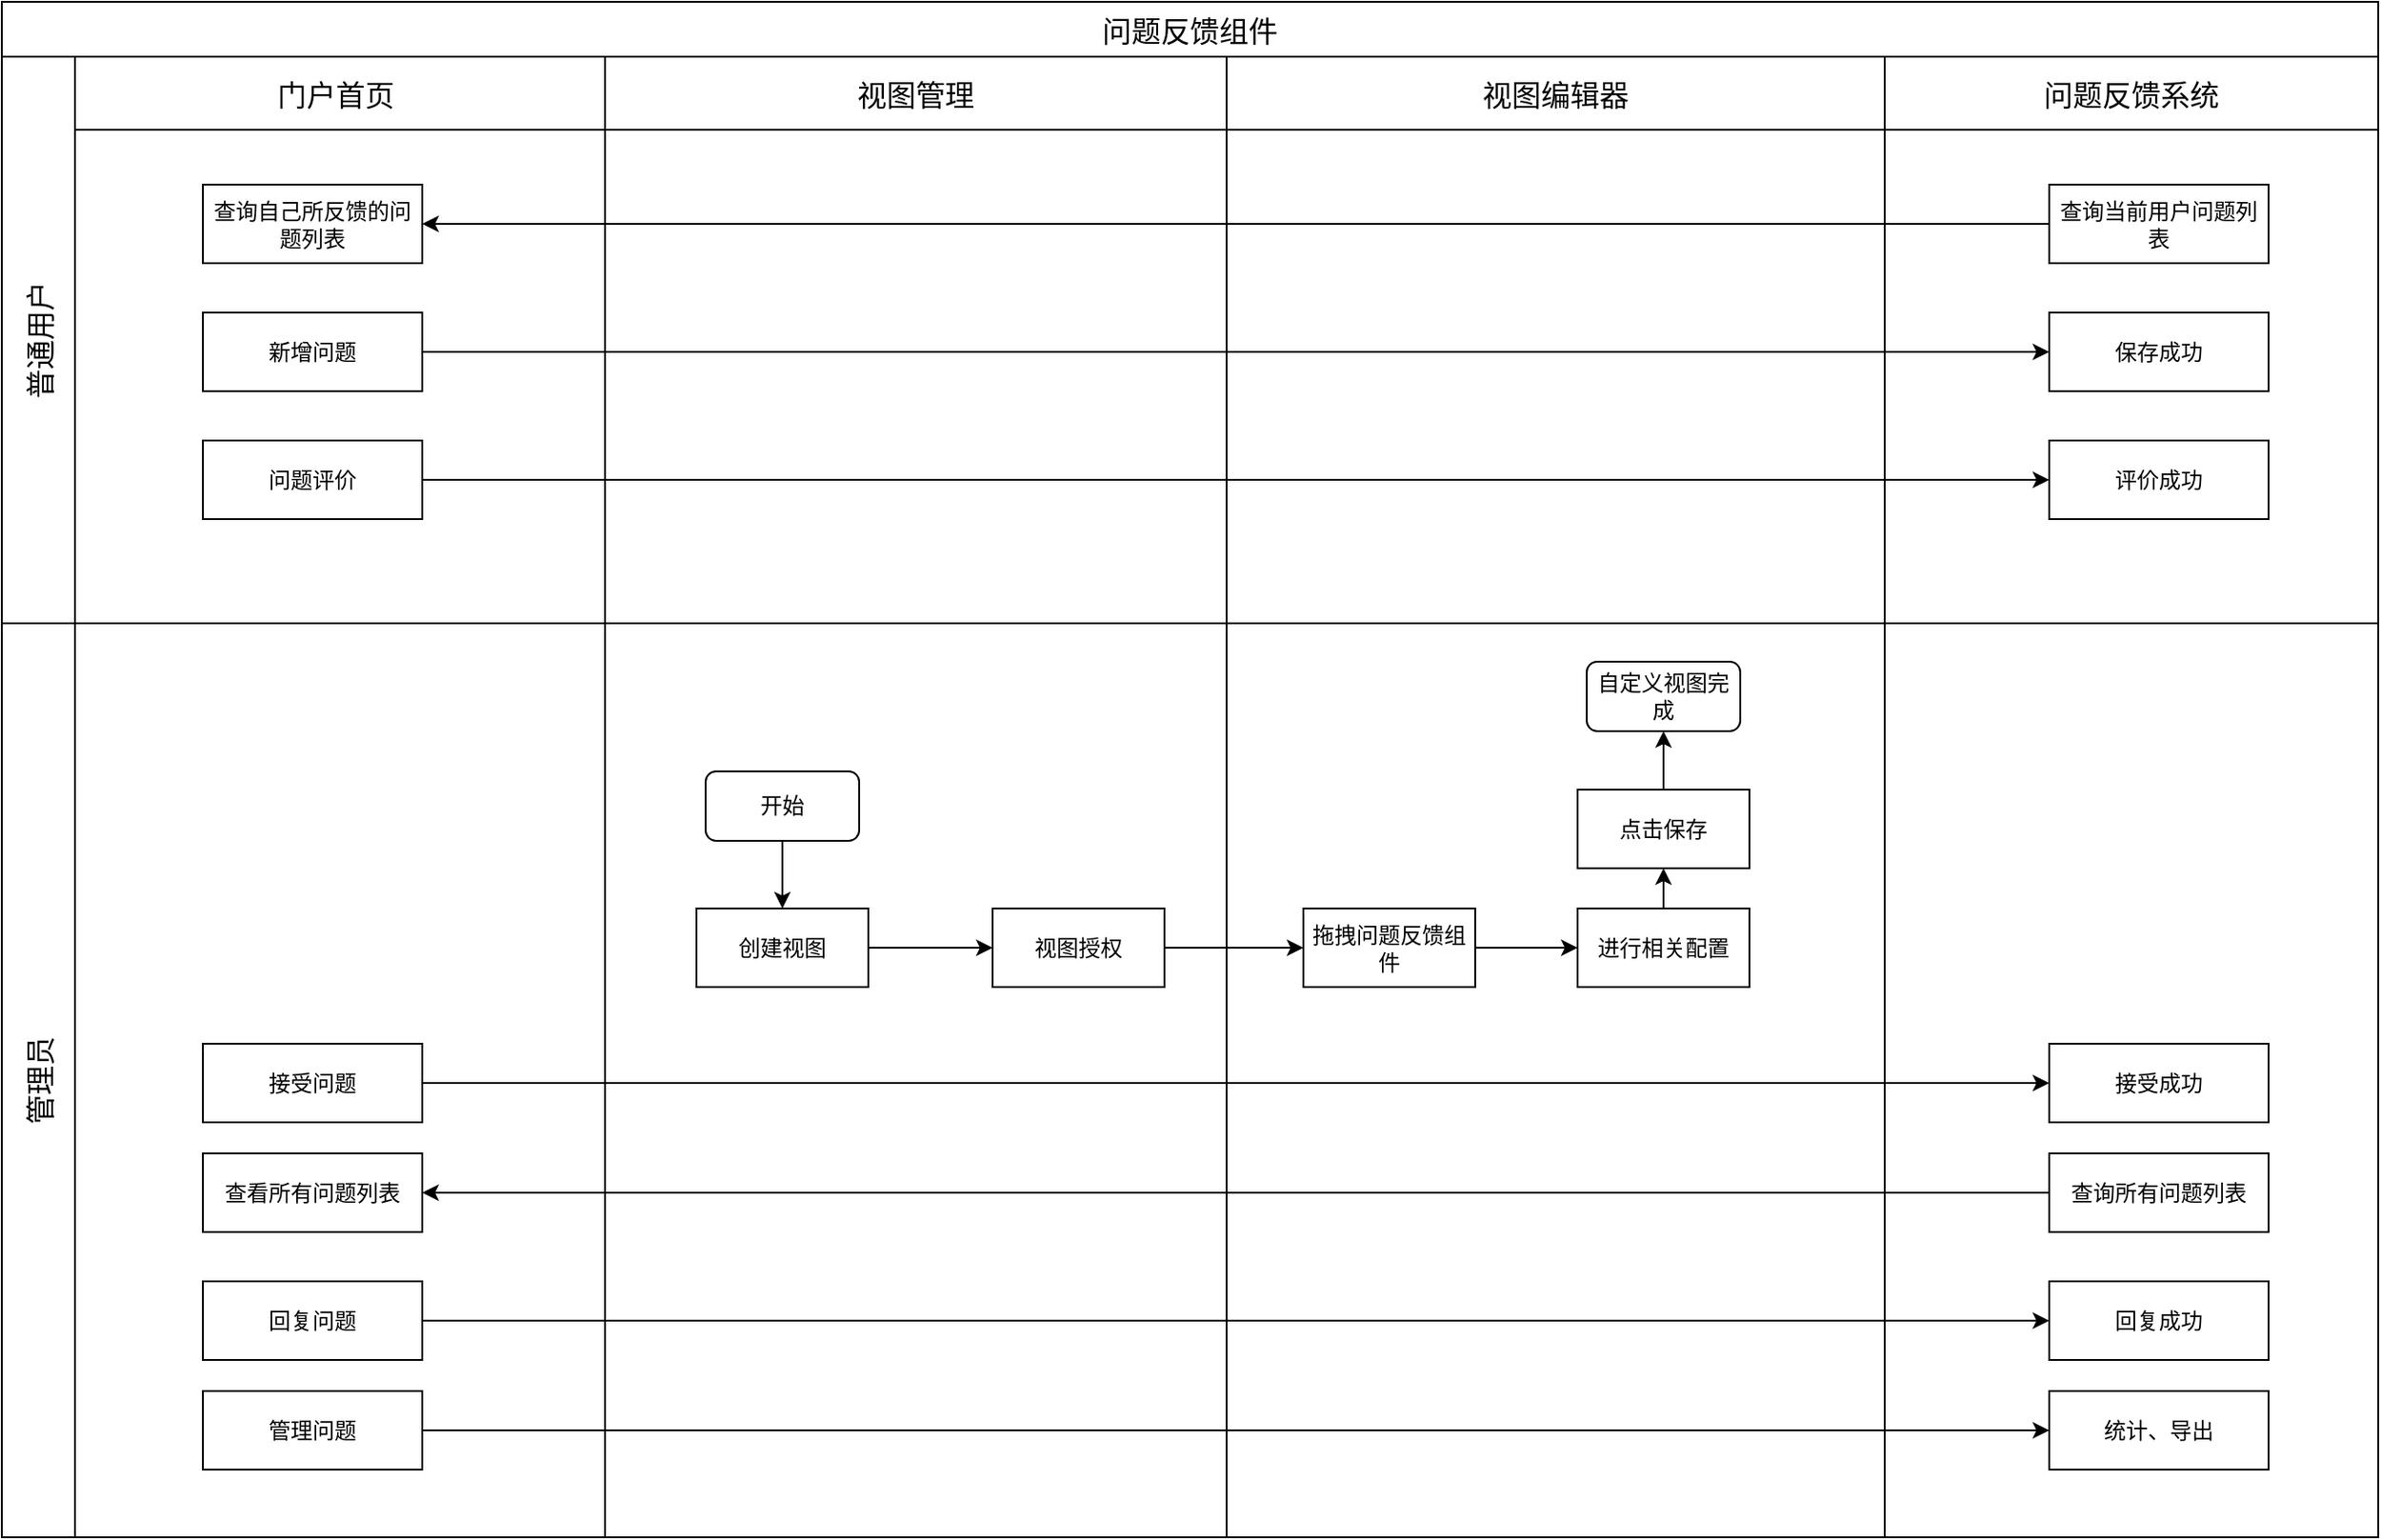 <mxfile version="26.1.1">
  <diagram name="第 1 页" id="0FoiJe2aPeVPfy-v3KyT">
    <mxGraphModel dx="3088" dy="786" grid="1" gridSize="10" guides="1" tooltips="1" connect="1" arrows="1" fold="1" page="1" pageScale="1" pageWidth="827" pageHeight="1169" math="0" shadow="0">
      <root>
        <mxCell id="0" />
        <mxCell id="1" parent="0" />
        <mxCell id="_8nwMoLsQrSlDSO3Y1a6-1" value="问题反馈组件" style="shape=table;childLayout=tableLayout;startSize=30;collapsible=0;recursiveResize=0;expand=0;fontSize=16;" parent="1" vertex="1">
          <mxGeometry x="-1410" y="50" width="1300" height="840" as="geometry" />
        </mxCell>
        <mxCell id="_8nwMoLsQrSlDSO3Y1a6-2" value="普通用户" style="shape=tableRow;horizontal=0;swimlaneHead=0;swimlaneBody=0;top=0;left=0;strokeColor=inherit;bottom=0;right=0;dropTarget=0;fontStyle=0;fillColor=none;points=[[0,0.5],[1,0.5]];portConstraint=eastwest;startSize=40;collapsible=0;recursiveResize=0;expand=0;fontSize=16;" parent="_8nwMoLsQrSlDSO3Y1a6-1" vertex="1">
          <mxGeometry y="30" width="1300" height="310" as="geometry" />
        </mxCell>
        <mxCell id="_8nwMoLsQrSlDSO3Y1a6-4" value="门户首页 " style="swimlane;swimlaneHead=0;swimlaneBody=0;fontStyle=0;strokeColor=inherit;connectable=0;fillColor=none;startSize=40;collapsible=0;recursiveResize=0;expand=0;fontSize=16;" parent="_8nwMoLsQrSlDSO3Y1a6-2" vertex="1">
          <mxGeometry x="40" width="290" height="310" as="geometry">
            <mxRectangle width="290" height="310" as="alternateBounds" />
          </mxGeometry>
        </mxCell>
        <mxCell id="_8nwMoLsQrSlDSO3Y1a6-48" value="查询自己所反馈的问题列表" style="rounded=0;whiteSpace=wrap;html=1;" parent="_8nwMoLsQrSlDSO3Y1a6-4" vertex="1">
          <mxGeometry x="70" y="70" width="120" height="43" as="geometry" />
        </mxCell>
        <mxCell id="_8nwMoLsQrSlDSO3Y1a6-51" value="新增问题" style="rounded=0;whiteSpace=wrap;html=1;" parent="_8nwMoLsQrSlDSO3Y1a6-4" vertex="1">
          <mxGeometry x="70" y="140" width="120" height="43" as="geometry" />
        </mxCell>
        <mxCell id="N2I8eROpAlOFwxKqmZqH-45" value="问题评价" style="rounded=0;whiteSpace=wrap;html=1;" vertex="1" parent="_8nwMoLsQrSlDSO3Y1a6-4">
          <mxGeometry x="70" y="210" width="120" height="43" as="geometry" />
        </mxCell>
        <mxCell id="_8nwMoLsQrSlDSO3Y1a6-17" value="视图管理" style="swimlane;swimlaneHead=0;swimlaneBody=0;fontStyle=0;strokeColor=inherit;connectable=0;fillColor=none;startSize=40;collapsible=0;recursiveResize=0;expand=0;fontSize=16;" parent="_8nwMoLsQrSlDSO3Y1a6-2" vertex="1">
          <mxGeometry x="330" width="340" height="310" as="geometry">
            <mxRectangle width="340" height="310" as="alternateBounds" />
          </mxGeometry>
        </mxCell>
        <mxCell id="_8nwMoLsQrSlDSO3Y1a6-14" value="视图编辑器" style="swimlane;swimlaneHead=0;swimlaneBody=0;fontStyle=0;strokeColor=inherit;connectable=0;fillColor=none;startSize=40;collapsible=0;recursiveResize=0;expand=0;fontSize=16;" parent="_8nwMoLsQrSlDSO3Y1a6-2" vertex="1">
          <mxGeometry x="670" width="360" height="310" as="geometry">
            <mxRectangle width="360" height="310" as="alternateBounds" />
          </mxGeometry>
        </mxCell>
        <mxCell id="_8nwMoLsQrSlDSO3Y1a6-5" value="问题反馈系统" style="swimlane;swimlaneHead=0;swimlaneBody=0;fontStyle=0;strokeColor=inherit;connectable=0;fillColor=none;startSize=40;collapsible=0;recursiveResize=0;expand=0;fontSize=16;" parent="_8nwMoLsQrSlDSO3Y1a6-2" vertex="1">
          <mxGeometry x="1030" width="270" height="310" as="geometry">
            <mxRectangle width="270" height="310" as="alternateBounds" />
          </mxGeometry>
        </mxCell>
        <mxCell id="_8nwMoLsQrSlDSO3Y1a6-49" value="查询当前用户问题列表" style="rounded=0;whiteSpace=wrap;html=1;" parent="_8nwMoLsQrSlDSO3Y1a6-5" vertex="1">
          <mxGeometry x="90" y="70" width="120" height="43" as="geometry" />
        </mxCell>
        <mxCell id="_8nwMoLsQrSlDSO3Y1a6-52" value="保存成功" style="rounded=0;whiteSpace=wrap;html=1;" parent="_8nwMoLsQrSlDSO3Y1a6-5" vertex="1">
          <mxGeometry x="90" y="140" width="120" height="43" as="geometry" />
        </mxCell>
        <mxCell id="N2I8eROpAlOFwxKqmZqH-46" value="评价成功" style="rounded=0;whiteSpace=wrap;html=1;" vertex="1" parent="_8nwMoLsQrSlDSO3Y1a6-5">
          <mxGeometry x="90" y="210" width="120" height="43" as="geometry" />
        </mxCell>
        <mxCell id="_8nwMoLsQrSlDSO3Y1a6-50" style="edgeStyle=orthogonalEdgeStyle;rounded=0;orthogonalLoop=1;jettySize=auto;html=1;entryX=1;entryY=0.5;entryDx=0;entryDy=0;" parent="_8nwMoLsQrSlDSO3Y1a6-2" source="_8nwMoLsQrSlDSO3Y1a6-49" target="_8nwMoLsQrSlDSO3Y1a6-48" edge="1">
          <mxGeometry relative="1" as="geometry" />
        </mxCell>
        <mxCell id="N2I8eROpAlOFwxKqmZqH-1" style="edgeStyle=orthogonalEdgeStyle;rounded=0;orthogonalLoop=1;jettySize=auto;html=1;entryX=0;entryY=0.5;entryDx=0;entryDy=0;" edge="1" parent="_8nwMoLsQrSlDSO3Y1a6-2" source="_8nwMoLsQrSlDSO3Y1a6-51" target="_8nwMoLsQrSlDSO3Y1a6-52">
          <mxGeometry relative="1" as="geometry" />
        </mxCell>
        <mxCell id="N2I8eROpAlOFwxKqmZqH-47" style="edgeStyle=orthogonalEdgeStyle;rounded=0;orthogonalLoop=1;jettySize=auto;html=1;entryX=0;entryY=0.5;entryDx=0;entryDy=0;" edge="1" parent="_8nwMoLsQrSlDSO3Y1a6-2" source="N2I8eROpAlOFwxKqmZqH-45" target="N2I8eROpAlOFwxKqmZqH-46">
          <mxGeometry relative="1" as="geometry" />
        </mxCell>
        <mxCell id="_8nwMoLsQrSlDSO3Y1a6-6" value="管理员" style="shape=tableRow;horizontal=0;swimlaneHead=0;swimlaneBody=0;top=0;left=0;strokeColor=inherit;bottom=0;right=0;dropTarget=0;fontStyle=0;fillColor=none;points=[[0,0.5],[1,0.5]];portConstraint=eastwest;startSize=40;collapsible=0;recursiveResize=0;expand=0;fontSize=16;" parent="_8nwMoLsQrSlDSO3Y1a6-1" vertex="1">
          <mxGeometry y="340" width="1300" height="500" as="geometry" />
        </mxCell>
        <mxCell id="_8nwMoLsQrSlDSO3Y1a6-8" value="" style="swimlane;swimlaneHead=0;swimlaneBody=0;fontStyle=0;connectable=0;strokeColor=inherit;fillColor=none;startSize=0;collapsible=0;recursiveResize=0;expand=0;fontSize=16;" parent="_8nwMoLsQrSlDSO3Y1a6-6" vertex="1">
          <mxGeometry x="40" width="290" height="500" as="geometry">
            <mxRectangle width="290" height="500" as="alternateBounds" />
          </mxGeometry>
        </mxCell>
        <mxCell id="_8nwMoLsQrSlDSO3Y1a6-18" style="swimlane;swimlaneHead=0;swimlaneBody=0;fontStyle=0;connectable=0;strokeColor=inherit;fillColor=none;startSize=0;collapsible=0;recursiveResize=0;expand=0;fontSize=16;" parent="_8nwMoLsQrSlDSO3Y1a6-6" vertex="1">
          <mxGeometry x="330" width="340" height="500" as="geometry">
            <mxRectangle width="340" height="500" as="alternateBounds" />
          </mxGeometry>
        </mxCell>
        <mxCell id="_8nwMoLsQrSlDSO3Y1a6-34" value="" style="group" parent="_8nwMoLsQrSlDSO3Y1a6-18" vertex="1" connectable="0">
          <mxGeometry x="50" y="21" width="576" height="178" as="geometry" />
        </mxCell>
        <mxCell id="_8nwMoLsQrSlDSO3Y1a6-26" value="自定义视图完成" style="rounded=1;whiteSpace=wrap;html=1;" parent="_8nwMoLsQrSlDSO3Y1a6-34" vertex="1">
          <mxGeometry x="487" width="84" height="38" as="geometry" />
        </mxCell>
        <mxCell id="_8nwMoLsQrSlDSO3Y1a6-21" value="创建视图" style="rounded=0;whiteSpace=wrap;html=1;" parent="_8nwMoLsQrSlDSO3Y1a6-34" vertex="1">
          <mxGeometry y="135" width="94" height="43" as="geometry" />
        </mxCell>
        <mxCell id="_8nwMoLsQrSlDSO3Y1a6-20" value="开始" style="rounded=1;whiteSpace=wrap;html=1;" parent="_8nwMoLsQrSlDSO3Y1a6-34" vertex="1">
          <mxGeometry x="5" y="60" width="84" height="38" as="geometry" />
        </mxCell>
        <mxCell id="_8nwMoLsQrSlDSO3Y1a6-22" value="视图授权" style="rounded=0;whiteSpace=wrap;html=1;" parent="_8nwMoLsQrSlDSO3Y1a6-34" vertex="1">
          <mxGeometry x="162" y="135" width="94" height="43" as="geometry" />
        </mxCell>
        <mxCell id="_8nwMoLsQrSlDSO3Y1a6-23" value="拖拽问题反馈组件" style="rounded=0;whiteSpace=wrap;html=1;" parent="_8nwMoLsQrSlDSO3Y1a6-34" vertex="1">
          <mxGeometry x="332" y="135" width="94" height="43" as="geometry" />
        </mxCell>
        <mxCell id="_8nwMoLsQrSlDSO3Y1a6-24" value="进行相关配置" style="rounded=0;whiteSpace=wrap;html=1;" parent="_8nwMoLsQrSlDSO3Y1a6-34" vertex="1">
          <mxGeometry x="482" y="135" width="94" height="43" as="geometry" />
        </mxCell>
        <mxCell id="_8nwMoLsQrSlDSO3Y1a6-27" value="点击保存" style="rounded=0;whiteSpace=wrap;html=1;" parent="_8nwMoLsQrSlDSO3Y1a6-34" vertex="1">
          <mxGeometry x="482" y="70" width="94" height="43" as="geometry" />
        </mxCell>
        <mxCell id="_8nwMoLsQrSlDSO3Y1a6-33" style="edgeStyle=orthogonalEdgeStyle;rounded=0;orthogonalLoop=1;jettySize=auto;html=1;entryX=0.5;entryY=0;entryDx=0;entryDy=0;" parent="_8nwMoLsQrSlDSO3Y1a6-34" source="_8nwMoLsQrSlDSO3Y1a6-20" target="_8nwMoLsQrSlDSO3Y1a6-21" edge="1">
          <mxGeometry relative="1" as="geometry" />
        </mxCell>
        <mxCell id="_8nwMoLsQrSlDSO3Y1a6-32" style="edgeStyle=orthogonalEdgeStyle;rounded=0;orthogonalLoop=1;jettySize=auto;html=1;entryX=0;entryY=0.5;entryDx=0;entryDy=0;" parent="_8nwMoLsQrSlDSO3Y1a6-34" source="_8nwMoLsQrSlDSO3Y1a6-21" target="_8nwMoLsQrSlDSO3Y1a6-22" edge="1">
          <mxGeometry relative="1" as="geometry" />
        </mxCell>
        <mxCell id="_8nwMoLsQrSlDSO3Y1a6-31" style="edgeStyle=orthogonalEdgeStyle;rounded=0;orthogonalLoop=1;jettySize=auto;html=1;entryX=0;entryY=0.5;entryDx=0;entryDy=0;" parent="_8nwMoLsQrSlDSO3Y1a6-34" source="_8nwMoLsQrSlDSO3Y1a6-22" target="_8nwMoLsQrSlDSO3Y1a6-23" edge="1">
          <mxGeometry relative="1" as="geometry" />
        </mxCell>
        <mxCell id="_8nwMoLsQrSlDSO3Y1a6-30" style="edgeStyle=orthogonalEdgeStyle;rounded=0;orthogonalLoop=1;jettySize=auto;html=1;entryX=0;entryY=0.5;entryDx=0;entryDy=0;" parent="_8nwMoLsQrSlDSO3Y1a6-34" source="_8nwMoLsQrSlDSO3Y1a6-23" target="_8nwMoLsQrSlDSO3Y1a6-24" edge="1">
          <mxGeometry relative="1" as="geometry" />
        </mxCell>
        <mxCell id="_8nwMoLsQrSlDSO3Y1a6-28" value="" style="edgeStyle=orthogonalEdgeStyle;rounded=0;orthogonalLoop=1;jettySize=auto;html=1;" parent="_8nwMoLsQrSlDSO3Y1a6-34" source="_8nwMoLsQrSlDSO3Y1a6-27" target="_8nwMoLsQrSlDSO3Y1a6-26" edge="1">
          <mxGeometry relative="1" as="geometry" />
        </mxCell>
        <mxCell id="_8nwMoLsQrSlDSO3Y1a6-29" style="edgeStyle=orthogonalEdgeStyle;rounded=0;orthogonalLoop=1;jettySize=auto;html=1;entryX=0.5;entryY=1;entryDx=0;entryDy=0;" parent="_8nwMoLsQrSlDSO3Y1a6-34" source="_8nwMoLsQrSlDSO3Y1a6-24" target="_8nwMoLsQrSlDSO3Y1a6-27" edge="1">
          <mxGeometry relative="1" as="geometry" />
        </mxCell>
        <mxCell id="_8nwMoLsQrSlDSO3Y1a6-15" style="swimlane;swimlaneHead=0;swimlaneBody=0;fontStyle=0;connectable=0;strokeColor=inherit;fillColor=none;startSize=0;collapsible=0;recursiveResize=0;expand=0;fontSize=16;" parent="_8nwMoLsQrSlDSO3Y1a6-6" vertex="1">
          <mxGeometry x="670" width="360" height="500" as="geometry">
            <mxRectangle width="360" height="500" as="alternateBounds" />
          </mxGeometry>
        </mxCell>
        <mxCell id="_8nwMoLsQrSlDSO3Y1a6-9" value="" style="swimlane;swimlaneHead=0;swimlaneBody=0;fontStyle=0;connectable=0;strokeColor=inherit;fillColor=none;startSize=0;collapsible=0;recursiveResize=0;expand=0;fontSize=16;" parent="_8nwMoLsQrSlDSO3Y1a6-6" vertex="1">
          <mxGeometry x="1030" width="270" height="500" as="geometry">
            <mxRectangle width="270" height="500" as="alternateBounds" />
          </mxGeometry>
        </mxCell>
        <mxCell id="_8nwMoLsQrSlDSO3Y1a6-35" value="查看所有问题列表" style="rounded=0;whiteSpace=wrap;html=1;" parent="_8nwMoLsQrSlDSO3Y1a6-9" vertex="1">
          <mxGeometry x="-920" y="290" width="120" height="43" as="geometry" />
        </mxCell>
        <mxCell id="_8nwMoLsQrSlDSO3Y1a6-37" value="回复问题" style="rounded=0;whiteSpace=wrap;html=1;" parent="_8nwMoLsQrSlDSO3Y1a6-9" vertex="1">
          <mxGeometry x="-920" y="360" width="120" height="43" as="geometry" />
        </mxCell>
        <mxCell id="_8nwMoLsQrSlDSO3Y1a6-39" value="管理问题" style="rounded=0;whiteSpace=wrap;html=1;" parent="_8nwMoLsQrSlDSO3Y1a6-9" vertex="1">
          <mxGeometry x="-920" y="420" width="120" height="43" as="geometry" />
        </mxCell>
        <mxCell id="_8nwMoLsQrSlDSO3Y1a6-44" value="接受问题" style="rounded=0;whiteSpace=wrap;html=1;" parent="_8nwMoLsQrSlDSO3Y1a6-9" vertex="1">
          <mxGeometry x="-920" y="230" width="120" height="43" as="geometry" />
        </mxCell>
        <mxCell id="_8nwMoLsQrSlDSO3Y1a6-36" value="查询所有问题列表" style="rounded=0;whiteSpace=wrap;html=1;" parent="_8nwMoLsQrSlDSO3Y1a6-9" vertex="1">
          <mxGeometry x="90" y="290" width="120" height="43" as="geometry" />
        </mxCell>
        <mxCell id="_8nwMoLsQrSlDSO3Y1a6-38" value="回复成功" style="rounded=0;whiteSpace=wrap;html=1;" parent="_8nwMoLsQrSlDSO3Y1a6-9" vertex="1">
          <mxGeometry x="90" y="360" width="120" height="43" as="geometry" />
        </mxCell>
        <mxCell id="_8nwMoLsQrSlDSO3Y1a6-40" value="统计、导出" style="rounded=0;whiteSpace=wrap;html=1;" parent="_8nwMoLsQrSlDSO3Y1a6-9" vertex="1">
          <mxGeometry x="90" y="420" width="120" height="43" as="geometry" />
        </mxCell>
        <mxCell id="_8nwMoLsQrSlDSO3Y1a6-45" value="接受成功" style="rounded=0;whiteSpace=wrap;html=1;" parent="_8nwMoLsQrSlDSO3Y1a6-9" vertex="1">
          <mxGeometry x="90" y="230" width="120" height="43" as="geometry" />
        </mxCell>
        <mxCell id="_8nwMoLsQrSlDSO3Y1a6-46" style="edgeStyle=orthogonalEdgeStyle;rounded=0;orthogonalLoop=1;jettySize=auto;html=1;entryX=1;entryY=0.5;entryDx=0;entryDy=0;" parent="_8nwMoLsQrSlDSO3Y1a6-9" source="_8nwMoLsQrSlDSO3Y1a6-36" target="_8nwMoLsQrSlDSO3Y1a6-35" edge="1">
          <mxGeometry relative="1" as="geometry" />
        </mxCell>
        <mxCell id="_8nwMoLsQrSlDSO3Y1a6-42" style="edgeStyle=orthogonalEdgeStyle;rounded=0;orthogonalLoop=1;jettySize=auto;html=1;entryX=0;entryY=0.5;entryDx=0;entryDy=0;" parent="_8nwMoLsQrSlDSO3Y1a6-9" source="_8nwMoLsQrSlDSO3Y1a6-37" target="_8nwMoLsQrSlDSO3Y1a6-38" edge="1">
          <mxGeometry relative="1" as="geometry" />
        </mxCell>
        <mxCell id="_8nwMoLsQrSlDSO3Y1a6-43" style="edgeStyle=orthogonalEdgeStyle;rounded=0;orthogonalLoop=1;jettySize=auto;html=1;entryX=0;entryY=0.5;entryDx=0;entryDy=0;" parent="_8nwMoLsQrSlDSO3Y1a6-9" source="_8nwMoLsQrSlDSO3Y1a6-39" target="_8nwMoLsQrSlDSO3Y1a6-40" edge="1">
          <mxGeometry relative="1" as="geometry" />
        </mxCell>
        <mxCell id="_8nwMoLsQrSlDSO3Y1a6-47" style="edgeStyle=orthogonalEdgeStyle;rounded=0;orthogonalLoop=1;jettySize=auto;html=1;entryX=0;entryY=0.5;entryDx=0;entryDy=0;" parent="_8nwMoLsQrSlDSO3Y1a6-9" source="_8nwMoLsQrSlDSO3Y1a6-44" target="_8nwMoLsQrSlDSO3Y1a6-45" edge="1">
          <mxGeometry relative="1" as="geometry" />
        </mxCell>
      </root>
    </mxGraphModel>
  </diagram>
</mxfile>

